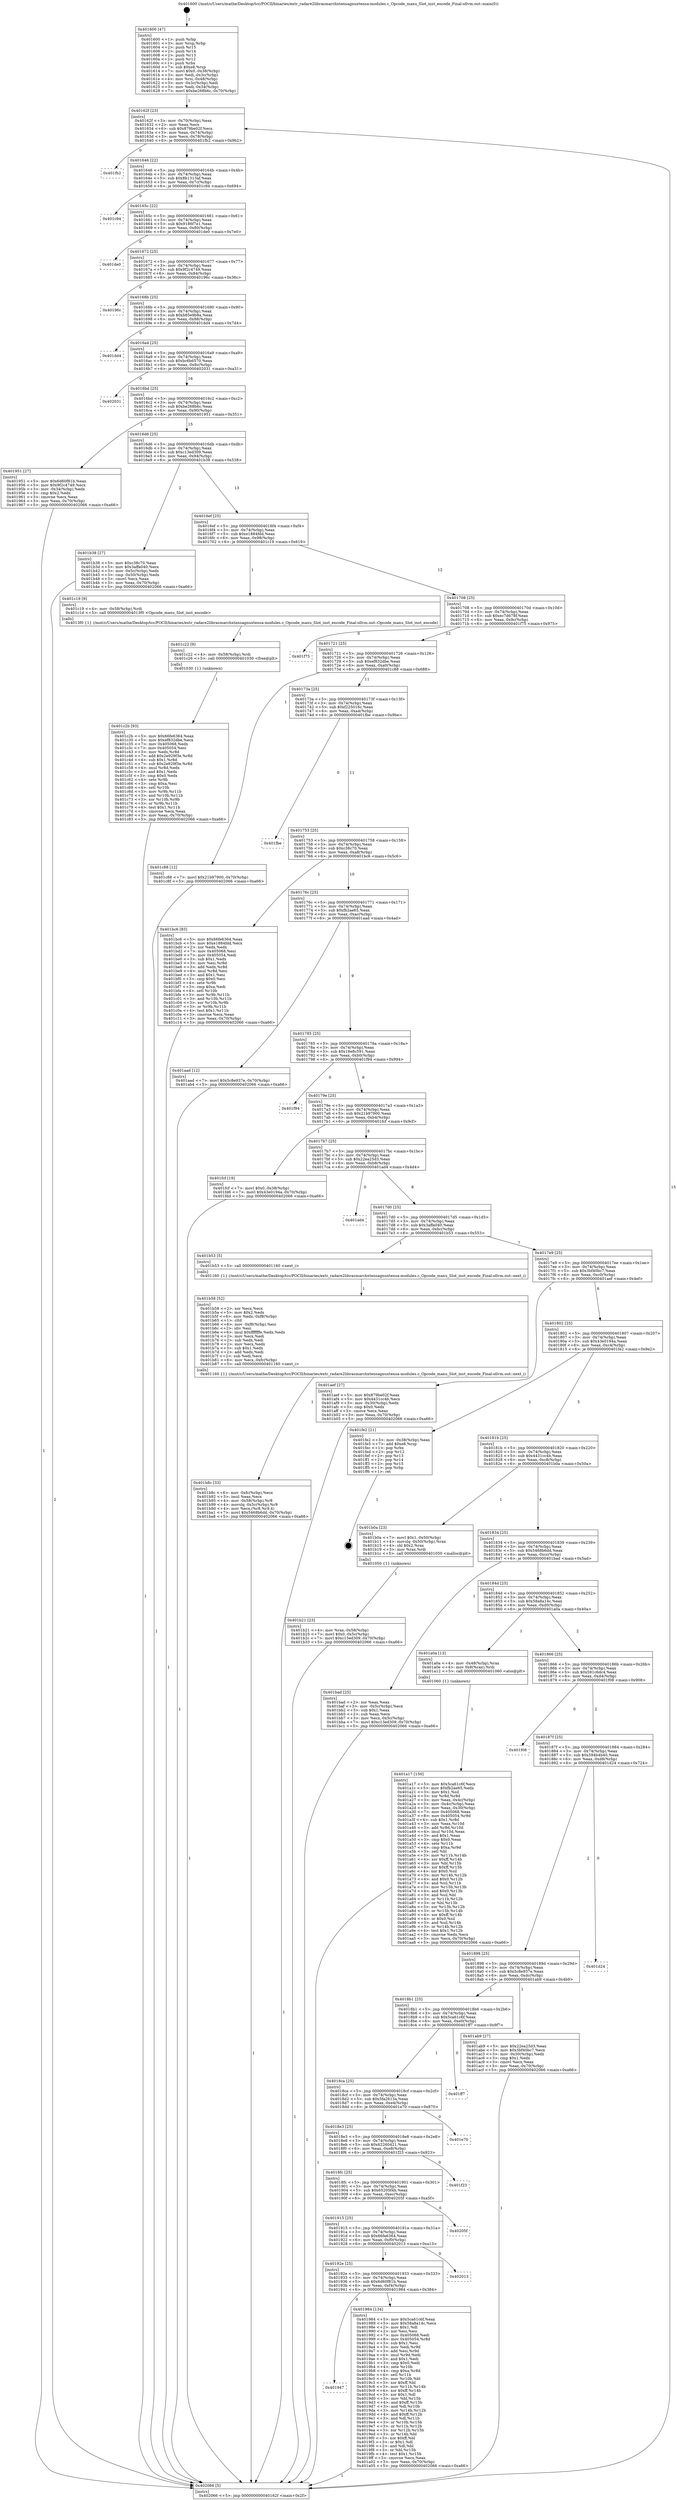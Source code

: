digraph "0x401600" {
  label = "0x401600 (/mnt/c/Users/mathe/Desktop/tcc/POCII/binaries/extr_radare2librasmarchxtensagnuxtensa-modules.c_Opcode_maxu_Slot_inst_encode_Final-ollvm.out::main(0))"
  labelloc = "t"
  node[shape=record]

  Entry [label="",width=0.3,height=0.3,shape=circle,fillcolor=black,style=filled]
  "0x40162f" [label="{
     0x40162f [23]\l
     | [instrs]\l
     &nbsp;&nbsp;0x40162f \<+3\>: mov -0x70(%rbp),%eax\l
     &nbsp;&nbsp;0x401632 \<+2\>: mov %eax,%ecx\l
     &nbsp;&nbsp;0x401634 \<+6\>: sub $0x879be02f,%ecx\l
     &nbsp;&nbsp;0x40163a \<+3\>: mov %eax,-0x74(%rbp)\l
     &nbsp;&nbsp;0x40163d \<+3\>: mov %ecx,-0x78(%rbp)\l
     &nbsp;&nbsp;0x401640 \<+6\>: je 0000000000401fb2 \<main+0x9b2\>\l
  }"]
  "0x401fb2" [label="{
     0x401fb2\l
  }", style=dashed]
  "0x401646" [label="{
     0x401646 [22]\l
     | [instrs]\l
     &nbsp;&nbsp;0x401646 \<+5\>: jmp 000000000040164b \<main+0x4b\>\l
     &nbsp;&nbsp;0x40164b \<+3\>: mov -0x74(%rbp),%eax\l
     &nbsp;&nbsp;0x40164e \<+5\>: sub $0x8b1313af,%eax\l
     &nbsp;&nbsp;0x401653 \<+3\>: mov %eax,-0x7c(%rbp)\l
     &nbsp;&nbsp;0x401656 \<+6\>: je 0000000000401c94 \<main+0x694\>\l
  }"]
  Exit [label="",width=0.3,height=0.3,shape=circle,fillcolor=black,style=filled,peripheries=2]
  "0x401c94" [label="{
     0x401c94\l
  }", style=dashed]
  "0x40165c" [label="{
     0x40165c [22]\l
     | [instrs]\l
     &nbsp;&nbsp;0x40165c \<+5\>: jmp 0000000000401661 \<main+0x61\>\l
     &nbsp;&nbsp;0x401661 \<+3\>: mov -0x74(%rbp),%eax\l
     &nbsp;&nbsp;0x401664 \<+5\>: sub $0x9186f7e1,%eax\l
     &nbsp;&nbsp;0x401669 \<+3\>: mov %eax,-0x80(%rbp)\l
     &nbsp;&nbsp;0x40166c \<+6\>: je 0000000000401de0 \<main+0x7e0\>\l
  }"]
  "0x401c2b" [label="{
     0x401c2b [93]\l
     | [instrs]\l
     &nbsp;&nbsp;0x401c2b \<+5\>: mov $0x66fe6364,%eax\l
     &nbsp;&nbsp;0x401c30 \<+5\>: mov $0xef832dbe,%ecx\l
     &nbsp;&nbsp;0x401c35 \<+7\>: mov 0x405068,%edx\l
     &nbsp;&nbsp;0x401c3c \<+7\>: mov 0x405054,%esi\l
     &nbsp;&nbsp;0x401c43 \<+3\>: mov %edx,%r8d\l
     &nbsp;&nbsp;0x401c46 \<+7\>: add $0x2e929f3e,%r8d\l
     &nbsp;&nbsp;0x401c4d \<+4\>: sub $0x1,%r8d\l
     &nbsp;&nbsp;0x401c51 \<+7\>: sub $0x2e929f3e,%r8d\l
     &nbsp;&nbsp;0x401c58 \<+4\>: imul %r8d,%edx\l
     &nbsp;&nbsp;0x401c5c \<+3\>: and $0x1,%edx\l
     &nbsp;&nbsp;0x401c5f \<+3\>: cmp $0x0,%edx\l
     &nbsp;&nbsp;0x401c62 \<+4\>: sete %r9b\l
     &nbsp;&nbsp;0x401c66 \<+3\>: cmp $0xa,%esi\l
     &nbsp;&nbsp;0x401c69 \<+4\>: setl %r10b\l
     &nbsp;&nbsp;0x401c6d \<+3\>: mov %r9b,%r11b\l
     &nbsp;&nbsp;0x401c70 \<+3\>: and %r10b,%r11b\l
     &nbsp;&nbsp;0x401c73 \<+3\>: xor %r10b,%r9b\l
     &nbsp;&nbsp;0x401c76 \<+3\>: or %r9b,%r11b\l
     &nbsp;&nbsp;0x401c79 \<+4\>: test $0x1,%r11b\l
     &nbsp;&nbsp;0x401c7d \<+3\>: cmovne %ecx,%eax\l
     &nbsp;&nbsp;0x401c80 \<+3\>: mov %eax,-0x70(%rbp)\l
     &nbsp;&nbsp;0x401c83 \<+5\>: jmp 0000000000402066 \<main+0xa66\>\l
  }"]
  "0x401de0" [label="{
     0x401de0\l
  }", style=dashed]
  "0x401672" [label="{
     0x401672 [25]\l
     | [instrs]\l
     &nbsp;&nbsp;0x401672 \<+5\>: jmp 0000000000401677 \<main+0x77\>\l
     &nbsp;&nbsp;0x401677 \<+3\>: mov -0x74(%rbp),%eax\l
     &nbsp;&nbsp;0x40167a \<+5\>: sub $0x9f2c4749,%eax\l
     &nbsp;&nbsp;0x40167f \<+6\>: mov %eax,-0x84(%rbp)\l
     &nbsp;&nbsp;0x401685 \<+6\>: je 000000000040196c \<main+0x36c\>\l
  }"]
  "0x401c22" [label="{
     0x401c22 [9]\l
     | [instrs]\l
     &nbsp;&nbsp;0x401c22 \<+4\>: mov -0x58(%rbp),%rdi\l
     &nbsp;&nbsp;0x401c26 \<+5\>: call 0000000000401030 \<free@plt\>\l
     | [calls]\l
     &nbsp;&nbsp;0x401030 \{1\} (unknown)\l
  }"]
  "0x40196c" [label="{
     0x40196c\l
  }", style=dashed]
  "0x40168b" [label="{
     0x40168b [25]\l
     | [instrs]\l
     &nbsp;&nbsp;0x40168b \<+5\>: jmp 0000000000401690 \<main+0x90\>\l
     &nbsp;&nbsp;0x401690 \<+3\>: mov -0x74(%rbp),%eax\l
     &nbsp;&nbsp;0x401693 \<+5\>: sub $0xb85e9b8a,%eax\l
     &nbsp;&nbsp;0x401698 \<+6\>: mov %eax,-0x88(%rbp)\l
     &nbsp;&nbsp;0x40169e \<+6\>: je 0000000000401dd4 \<main+0x7d4\>\l
  }"]
  "0x401b8c" [label="{
     0x401b8c [33]\l
     | [instrs]\l
     &nbsp;&nbsp;0x401b8c \<+6\>: mov -0xfc(%rbp),%ecx\l
     &nbsp;&nbsp;0x401b92 \<+3\>: imul %eax,%ecx\l
     &nbsp;&nbsp;0x401b95 \<+4\>: mov -0x58(%rbp),%r8\l
     &nbsp;&nbsp;0x401b99 \<+4\>: movslq -0x5c(%rbp),%r9\l
     &nbsp;&nbsp;0x401b9d \<+4\>: mov %ecx,(%r8,%r9,4)\l
     &nbsp;&nbsp;0x401ba1 \<+7\>: movl $0x5468b6dd,-0x70(%rbp)\l
     &nbsp;&nbsp;0x401ba8 \<+5\>: jmp 0000000000402066 \<main+0xa66\>\l
  }"]
  "0x401dd4" [label="{
     0x401dd4\l
  }", style=dashed]
  "0x4016a4" [label="{
     0x4016a4 [25]\l
     | [instrs]\l
     &nbsp;&nbsp;0x4016a4 \<+5\>: jmp 00000000004016a9 \<main+0xa9\>\l
     &nbsp;&nbsp;0x4016a9 \<+3\>: mov -0x74(%rbp),%eax\l
     &nbsp;&nbsp;0x4016ac \<+5\>: sub $0xbc6b6570,%eax\l
     &nbsp;&nbsp;0x4016b1 \<+6\>: mov %eax,-0x8c(%rbp)\l
     &nbsp;&nbsp;0x4016b7 \<+6\>: je 0000000000402031 \<main+0xa31\>\l
  }"]
  "0x401b58" [label="{
     0x401b58 [52]\l
     | [instrs]\l
     &nbsp;&nbsp;0x401b58 \<+2\>: xor %ecx,%ecx\l
     &nbsp;&nbsp;0x401b5a \<+5\>: mov $0x2,%edx\l
     &nbsp;&nbsp;0x401b5f \<+6\>: mov %edx,-0xf8(%rbp)\l
     &nbsp;&nbsp;0x401b65 \<+1\>: cltd\l
     &nbsp;&nbsp;0x401b66 \<+6\>: mov -0xf8(%rbp),%esi\l
     &nbsp;&nbsp;0x401b6c \<+2\>: idiv %esi\l
     &nbsp;&nbsp;0x401b6e \<+6\>: imul $0xfffffffe,%edx,%edx\l
     &nbsp;&nbsp;0x401b74 \<+2\>: mov %ecx,%edi\l
     &nbsp;&nbsp;0x401b76 \<+2\>: sub %edx,%edi\l
     &nbsp;&nbsp;0x401b78 \<+2\>: mov %ecx,%edx\l
     &nbsp;&nbsp;0x401b7a \<+3\>: sub $0x1,%edx\l
     &nbsp;&nbsp;0x401b7d \<+2\>: add %edx,%edi\l
     &nbsp;&nbsp;0x401b7f \<+2\>: sub %edi,%ecx\l
     &nbsp;&nbsp;0x401b81 \<+6\>: mov %ecx,-0xfc(%rbp)\l
     &nbsp;&nbsp;0x401b87 \<+5\>: call 0000000000401160 \<next_i\>\l
     | [calls]\l
     &nbsp;&nbsp;0x401160 \{1\} (/mnt/c/Users/mathe/Desktop/tcc/POCII/binaries/extr_radare2librasmarchxtensagnuxtensa-modules.c_Opcode_maxu_Slot_inst_encode_Final-ollvm.out::next_i)\l
  }"]
  "0x402031" [label="{
     0x402031\l
  }", style=dashed]
  "0x4016bd" [label="{
     0x4016bd [25]\l
     | [instrs]\l
     &nbsp;&nbsp;0x4016bd \<+5\>: jmp 00000000004016c2 \<main+0xc2\>\l
     &nbsp;&nbsp;0x4016c2 \<+3\>: mov -0x74(%rbp),%eax\l
     &nbsp;&nbsp;0x4016c5 \<+5\>: sub $0xbe268b6c,%eax\l
     &nbsp;&nbsp;0x4016ca \<+6\>: mov %eax,-0x90(%rbp)\l
     &nbsp;&nbsp;0x4016d0 \<+6\>: je 0000000000401951 \<main+0x351\>\l
  }"]
  "0x401b21" [label="{
     0x401b21 [23]\l
     | [instrs]\l
     &nbsp;&nbsp;0x401b21 \<+4\>: mov %rax,-0x58(%rbp)\l
     &nbsp;&nbsp;0x401b25 \<+7\>: movl $0x0,-0x5c(%rbp)\l
     &nbsp;&nbsp;0x401b2c \<+7\>: movl $0xc13ed309,-0x70(%rbp)\l
     &nbsp;&nbsp;0x401b33 \<+5\>: jmp 0000000000402066 \<main+0xa66\>\l
  }"]
  "0x401951" [label="{
     0x401951 [27]\l
     | [instrs]\l
     &nbsp;&nbsp;0x401951 \<+5\>: mov $0x6d60f81b,%eax\l
     &nbsp;&nbsp;0x401956 \<+5\>: mov $0x9f2c4749,%ecx\l
     &nbsp;&nbsp;0x40195b \<+3\>: mov -0x34(%rbp),%edx\l
     &nbsp;&nbsp;0x40195e \<+3\>: cmp $0x2,%edx\l
     &nbsp;&nbsp;0x401961 \<+3\>: cmovne %ecx,%eax\l
     &nbsp;&nbsp;0x401964 \<+3\>: mov %eax,-0x70(%rbp)\l
     &nbsp;&nbsp;0x401967 \<+5\>: jmp 0000000000402066 \<main+0xa66\>\l
  }"]
  "0x4016d6" [label="{
     0x4016d6 [25]\l
     | [instrs]\l
     &nbsp;&nbsp;0x4016d6 \<+5\>: jmp 00000000004016db \<main+0xdb\>\l
     &nbsp;&nbsp;0x4016db \<+3\>: mov -0x74(%rbp),%eax\l
     &nbsp;&nbsp;0x4016de \<+5\>: sub $0xc13ed309,%eax\l
     &nbsp;&nbsp;0x4016e3 \<+6\>: mov %eax,-0x94(%rbp)\l
     &nbsp;&nbsp;0x4016e9 \<+6\>: je 0000000000401b38 \<main+0x538\>\l
  }"]
  "0x402066" [label="{
     0x402066 [5]\l
     | [instrs]\l
     &nbsp;&nbsp;0x402066 \<+5\>: jmp 000000000040162f \<main+0x2f\>\l
  }"]
  "0x401600" [label="{
     0x401600 [47]\l
     | [instrs]\l
     &nbsp;&nbsp;0x401600 \<+1\>: push %rbp\l
     &nbsp;&nbsp;0x401601 \<+3\>: mov %rsp,%rbp\l
     &nbsp;&nbsp;0x401604 \<+2\>: push %r15\l
     &nbsp;&nbsp;0x401606 \<+2\>: push %r14\l
     &nbsp;&nbsp;0x401608 \<+2\>: push %r13\l
     &nbsp;&nbsp;0x40160a \<+2\>: push %r12\l
     &nbsp;&nbsp;0x40160c \<+1\>: push %rbx\l
     &nbsp;&nbsp;0x40160d \<+7\>: sub $0xe8,%rsp\l
     &nbsp;&nbsp;0x401614 \<+7\>: movl $0x0,-0x38(%rbp)\l
     &nbsp;&nbsp;0x40161b \<+3\>: mov %edi,-0x3c(%rbp)\l
     &nbsp;&nbsp;0x40161e \<+4\>: mov %rsi,-0x48(%rbp)\l
     &nbsp;&nbsp;0x401622 \<+3\>: mov -0x3c(%rbp),%edi\l
     &nbsp;&nbsp;0x401625 \<+3\>: mov %edi,-0x34(%rbp)\l
     &nbsp;&nbsp;0x401628 \<+7\>: movl $0xbe268b6c,-0x70(%rbp)\l
  }"]
  "0x401a17" [label="{
     0x401a17 [150]\l
     | [instrs]\l
     &nbsp;&nbsp;0x401a17 \<+5\>: mov $0x5ca61c6f,%ecx\l
     &nbsp;&nbsp;0x401a1c \<+5\>: mov $0xfb2ae65,%edx\l
     &nbsp;&nbsp;0x401a21 \<+3\>: mov $0x1,%sil\l
     &nbsp;&nbsp;0x401a24 \<+3\>: xor %r8d,%r8d\l
     &nbsp;&nbsp;0x401a27 \<+3\>: mov %eax,-0x4c(%rbp)\l
     &nbsp;&nbsp;0x401a2a \<+3\>: mov -0x4c(%rbp),%eax\l
     &nbsp;&nbsp;0x401a2d \<+3\>: mov %eax,-0x30(%rbp)\l
     &nbsp;&nbsp;0x401a30 \<+7\>: mov 0x405068,%eax\l
     &nbsp;&nbsp;0x401a37 \<+8\>: mov 0x405054,%r9d\l
     &nbsp;&nbsp;0x401a3f \<+4\>: sub $0x1,%r8d\l
     &nbsp;&nbsp;0x401a43 \<+3\>: mov %eax,%r10d\l
     &nbsp;&nbsp;0x401a46 \<+3\>: add %r8d,%r10d\l
     &nbsp;&nbsp;0x401a49 \<+4\>: imul %r10d,%eax\l
     &nbsp;&nbsp;0x401a4d \<+3\>: and $0x1,%eax\l
     &nbsp;&nbsp;0x401a50 \<+3\>: cmp $0x0,%eax\l
     &nbsp;&nbsp;0x401a53 \<+4\>: sete %r11b\l
     &nbsp;&nbsp;0x401a57 \<+4\>: cmp $0xa,%r9d\l
     &nbsp;&nbsp;0x401a5b \<+3\>: setl %bl\l
     &nbsp;&nbsp;0x401a5e \<+3\>: mov %r11b,%r14b\l
     &nbsp;&nbsp;0x401a61 \<+4\>: xor $0xff,%r14b\l
     &nbsp;&nbsp;0x401a65 \<+3\>: mov %bl,%r15b\l
     &nbsp;&nbsp;0x401a68 \<+4\>: xor $0xff,%r15b\l
     &nbsp;&nbsp;0x401a6c \<+4\>: xor $0x0,%sil\l
     &nbsp;&nbsp;0x401a70 \<+3\>: mov %r14b,%r12b\l
     &nbsp;&nbsp;0x401a73 \<+4\>: and $0x0,%r12b\l
     &nbsp;&nbsp;0x401a77 \<+3\>: and %sil,%r11b\l
     &nbsp;&nbsp;0x401a7a \<+3\>: mov %r15b,%r13b\l
     &nbsp;&nbsp;0x401a7d \<+4\>: and $0x0,%r13b\l
     &nbsp;&nbsp;0x401a81 \<+3\>: and %sil,%bl\l
     &nbsp;&nbsp;0x401a84 \<+3\>: or %r11b,%r12b\l
     &nbsp;&nbsp;0x401a87 \<+3\>: or %bl,%r13b\l
     &nbsp;&nbsp;0x401a8a \<+3\>: xor %r13b,%r12b\l
     &nbsp;&nbsp;0x401a8d \<+3\>: or %r15b,%r14b\l
     &nbsp;&nbsp;0x401a90 \<+4\>: xor $0xff,%r14b\l
     &nbsp;&nbsp;0x401a94 \<+4\>: or $0x0,%sil\l
     &nbsp;&nbsp;0x401a98 \<+3\>: and %sil,%r14b\l
     &nbsp;&nbsp;0x401a9b \<+3\>: or %r14b,%r12b\l
     &nbsp;&nbsp;0x401a9e \<+4\>: test $0x1,%r12b\l
     &nbsp;&nbsp;0x401aa2 \<+3\>: cmovne %edx,%ecx\l
     &nbsp;&nbsp;0x401aa5 \<+3\>: mov %ecx,-0x70(%rbp)\l
     &nbsp;&nbsp;0x401aa8 \<+5\>: jmp 0000000000402066 \<main+0xa66\>\l
  }"]
  "0x401b38" [label="{
     0x401b38 [27]\l
     | [instrs]\l
     &nbsp;&nbsp;0x401b38 \<+5\>: mov $0xc38c70,%eax\l
     &nbsp;&nbsp;0x401b3d \<+5\>: mov $0x3affa040,%ecx\l
     &nbsp;&nbsp;0x401b42 \<+3\>: mov -0x5c(%rbp),%edx\l
     &nbsp;&nbsp;0x401b45 \<+3\>: cmp -0x50(%rbp),%edx\l
     &nbsp;&nbsp;0x401b48 \<+3\>: cmovl %ecx,%eax\l
     &nbsp;&nbsp;0x401b4b \<+3\>: mov %eax,-0x70(%rbp)\l
     &nbsp;&nbsp;0x401b4e \<+5\>: jmp 0000000000402066 \<main+0xa66\>\l
  }"]
  "0x4016ef" [label="{
     0x4016ef [25]\l
     | [instrs]\l
     &nbsp;&nbsp;0x4016ef \<+5\>: jmp 00000000004016f4 \<main+0xf4\>\l
     &nbsp;&nbsp;0x4016f4 \<+3\>: mov -0x74(%rbp),%eax\l
     &nbsp;&nbsp;0x4016f7 \<+5\>: sub $0xe1884fdd,%eax\l
     &nbsp;&nbsp;0x4016fc \<+6\>: mov %eax,-0x98(%rbp)\l
     &nbsp;&nbsp;0x401702 \<+6\>: je 0000000000401c19 \<main+0x619\>\l
  }"]
  "0x401947" [label="{
     0x401947\l
  }", style=dashed]
  "0x401c19" [label="{
     0x401c19 [9]\l
     | [instrs]\l
     &nbsp;&nbsp;0x401c19 \<+4\>: mov -0x58(%rbp),%rdi\l
     &nbsp;&nbsp;0x401c1d \<+5\>: call 00000000004013f0 \<Opcode_maxu_Slot_inst_encode\>\l
     | [calls]\l
     &nbsp;&nbsp;0x4013f0 \{1\} (/mnt/c/Users/mathe/Desktop/tcc/POCII/binaries/extr_radare2librasmarchxtensagnuxtensa-modules.c_Opcode_maxu_Slot_inst_encode_Final-ollvm.out::Opcode_maxu_Slot_inst_encode)\l
  }"]
  "0x401708" [label="{
     0x401708 [25]\l
     | [instrs]\l
     &nbsp;&nbsp;0x401708 \<+5\>: jmp 000000000040170d \<main+0x10d\>\l
     &nbsp;&nbsp;0x40170d \<+3\>: mov -0x74(%rbp),%eax\l
     &nbsp;&nbsp;0x401710 \<+5\>: sub $0xec7d678f,%eax\l
     &nbsp;&nbsp;0x401715 \<+6\>: mov %eax,-0x9c(%rbp)\l
     &nbsp;&nbsp;0x40171b \<+6\>: je 0000000000401f75 \<main+0x975\>\l
  }"]
  "0x401984" [label="{
     0x401984 [134]\l
     | [instrs]\l
     &nbsp;&nbsp;0x401984 \<+5\>: mov $0x5ca61c6f,%eax\l
     &nbsp;&nbsp;0x401989 \<+5\>: mov $0x58a8a14c,%ecx\l
     &nbsp;&nbsp;0x40198e \<+2\>: mov $0x1,%dl\l
     &nbsp;&nbsp;0x401990 \<+2\>: xor %esi,%esi\l
     &nbsp;&nbsp;0x401992 \<+7\>: mov 0x405068,%edi\l
     &nbsp;&nbsp;0x401999 \<+8\>: mov 0x405054,%r8d\l
     &nbsp;&nbsp;0x4019a1 \<+3\>: sub $0x1,%esi\l
     &nbsp;&nbsp;0x4019a4 \<+3\>: mov %edi,%r9d\l
     &nbsp;&nbsp;0x4019a7 \<+3\>: add %esi,%r9d\l
     &nbsp;&nbsp;0x4019aa \<+4\>: imul %r9d,%edi\l
     &nbsp;&nbsp;0x4019ae \<+3\>: and $0x1,%edi\l
     &nbsp;&nbsp;0x4019b1 \<+3\>: cmp $0x0,%edi\l
     &nbsp;&nbsp;0x4019b4 \<+4\>: sete %r10b\l
     &nbsp;&nbsp;0x4019b8 \<+4\>: cmp $0xa,%r8d\l
     &nbsp;&nbsp;0x4019bc \<+4\>: setl %r11b\l
     &nbsp;&nbsp;0x4019c0 \<+3\>: mov %r10b,%bl\l
     &nbsp;&nbsp;0x4019c3 \<+3\>: xor $0xff,%bl\l
     &nbsp;&nbsp;0x4019c6 \<+3\>: mov %r11b,%r14b\l
     &nbsp;&nbsp;0x4019c9 \<+4\>: xor $0xff,%r14b\l
     &nbsp;&nbsp;0x4019cd \<+3\>: xor $0x1,%dl\l
     &nbsp;&nbsp;0x4019d0 \<+3\>: mov %bl,%r15b\l
     &nbsp;&nbsp;0x4019d3 \<+4\>: and $0xff,%r15b\l
     &nbsp;&nbsp;0x4019d7 \<+3\>: and %dl,%r10b\l
     &nbsp;&nbsp;0x4019da \<+3\>: mov %r14b,%r12b\l
     &nbsp;&nbsp;0x4019dd \<+4\>: and $0xff,%r12b\l
     &nbsp;&nbsp;0x4019e1 \<+3\>: and %dl,%r11b\l
     &nbsp;&nbsp;0x4019e4 \<+3\>: or %r10b,%r15b\l
     &nbsp;&nbsp;0x4019e7 \<+3\>: or %r11b,%r12b\l
     &nbsp;&nbsp;0x4019ea \<+3\>: xor %r12b,%r15b\l
     &nbsp;&nbsp;0x4019ed \<+3\>: or %r14b,%bl\l
     &nbsp;&nbsp;0x4019f0 \<+3\>: xor $0xff,%bl\l
     &nbsp;&nbsp;0x4019f3 \<+3\>: or $0x1,%dl\l
     &nbsp;&nbsp;0x4019f6 \<+2\>: and %dl,%bl\l
     &nbsp;&nbsp;0x4019f8 \<+3\>: or %bl,%r15b\l
     &nbsp;&nbsp;0x4019fb \<+4\>: test $0x1,%r15b\l
     &nbsp;&nbsp;0x4019ff \<+3\>: cmovne %ecx,%eax\l
     &nbsp;&nbsp;0x401a02 \<+3\>: mov %eax,-0x70(%rbp)\l
     &nbsp;&nbsp;0x401a05 \<+5\>: jmp 0000000000402066 \<main+0xa66\>\l
  }"]
  "0x401f75" [label="{
     0x401f75\l
  }", style=dashed]
  "0x401721" [label="{
     0x401721 [25]\l
     | [instrs]\l
     &nbsp;&nbsp;0x401721 \<+5\>: jmp 0000000000401726 \<main+0x126\>\l
     &nbsp;&nbsp;0x401726 \<+3\>: mov -0x74(%rbp),%eax\l
     &nbsp;&nbsp;0x401729 \<+5\>: sub $0xef832dbe,%eax\l
     &nbsp;&nbsp;0x40172e \<+6\>: mov %eax,-0xa0(%rbp)\l
     &nbsp;&nbsp;0x401734 \<+6\>: je 0000000000401c88 \<main+0x688\>\l
  }"]
  "0x40192e" [label="{
     0x40192e [25]\l
     | [instrs]\l
     &nbsp;&nbsp;0x40192e \<+5\>: jmp 0000000000401933 \<main+0x333\>\l
     &nbsp;&nbsp;0x401933 \<+3\>: mov -0x74(%rbp),%eax\l
     &nbsp;&nbsp;0x401936 \<+5\>: sub $0x6d60f81b,%eax\l
     &nbsp;&nbsp;0x40193b \<+6\>: mov %eax,-0xf4(%rbp)\l
     &nbsp;&nbsp;0x401941 \<+6\>: je 0000000000401984 \<main+0x384\>\l
  }"]
  "0x401c88" [label="{
     0x401c88 [12]\l
     | [instrs]\l
     &nbsp;&nbsp;0x401c88 \<+7\>: movl $0x21b97900,-0x70(%rbp)\l
     &nbsp;&nbsp;0x401c8f \<+5\>: jmp 0000000000402066 \<main+0xa66\>\l
  }"]
  "0x40173a" [label="{
     0x40173a [25]\l
     | [instrs]\l
     &nbsp;&nbsp;0x40173a \<+5\>: jmp 000000000040173f \<main+0x13f\>\l
     &nbsp;&nbsp;0x40173f \<+3\>: mov -0x74(%rbp),%eax\l
     &nbsp;&nbsp;0x401742 \<+5\>: sub $0xf225016c,%eax\l
     &nbsp;&nbsp;0x401747 \<+6\>: mov %eax,-0xa4(%rbp)\l
     &nbsp;&nbsp;0x40174d \<+6\>: je 0000000000401fbe \<main+0x9be\>\l
  }"]
  "0x402013" [label="{
     0x402013\l
  }", style=dashed]
  "0x401fbe" [label="{
     0x401fbe\l
  }", style=dashed]
  "0x401753" [label="{
     0x401753 [25]\l
     | [instrs]\l
     &nbsp;&nbsp;0x401753 \<+5\>: jmp 0000000000401758 \<main+0x158\>\l
     &nbsp;&nbsp;0x401758 \<+3\>: mov -0x74(%rbp),%eax\l
     &nbsp;&nbsp;0x40175b \<+5\>: sub $0xc38c70,%eax\l
     &nbsp;&nbsp;0x401760 \<+6\>: mov %eax,-0xa8(%rbp)\l
     &nbsp;&nbsp;0x401766 \<+6\>: je 0000000000401bc6 \<main+0x5c6\>\l
  }"]
  "0x401915" [label="{
     0x401915 [25]\l
     | [instrs]\l
     &nbsp;&nbsp;0x401915 \<+5\>: jmp 000000000040191a \<main+0x31a\>\l
     &nbsp;&nbsp;0x40191a \<+3\>: mov -0x74(%rbp),%eax\l
     &nbsp;&nbsp;0x40191d \<+5\>: sub $0x66fe6364,%eax\l
     &nbsp;&nbsp;0x401922 \<+6\>: mov %eax,-0xf0(%rbp)\l
     &nbsp;&nbsp;0x401928 \<+6\>: je 0000000000402013 \<main+0xa13\>\l
  }"]
  "0x401bc6" [label="{
     0x401bc6 [83]\l
     | [instrs]\l
     &nbsp;&nbsp;0x401bc6 \<+5\>: mov $0x66fe6364,%eax\l
     &nbsp;&nbsp;0x401bcb \<+5\>: mov $0xe1884fdd,%ecx\l
     &nbsp;&nbsp;0x401bd0 \<+2\>: xor %edx,%edx\l
     &nbsp;&nbsp;0x401bd2 \<+7\>: mov 0x405068,%esi\l
     &nbsp;&nbsp;0x401bd9 \<+7\>: mov 0x405054,%edi\l
     &nbsp;&nbsp;0x401be0 \<+3\>: sub $0x1,%edx\l
     &nbsp;&nbsp;0x401be3 \<+3\>: mov %esi,%r8d\l
     &nbsp;&nbsp;0x401be6 \<+3\>: add %edx,%r8d\l
     &nbsp;&nbsp;0x401be9 \<+4\>: imul %r8d,%esi\l
     &nbsp;&nbsp;0x401bed \<+3\>: and $0x1,%esi\l
     &nbsp;&nbsp;0x401bf0 \<+3\>: cmp $0x0,%esi\l
     &nbsp;&nbsp;0x401bf3 \<+4\>: sete %r9b\l
     &nbsp;&nbsp;0x401bf7 \<+3\>: cmp $0xa,%edi\l
     &nbsp;&nbsp;0x401bfa \<+4\>: setl %r10b\l
     &nbsp;&nbsp;0x401bfe \<+3\>: mov %r9b,%r11b\l
     &nbsp;&nbsp;0x401c01 \<+3\>: and %r10b,%r11b\l
     &nbsp;&nbsp;0x401c04 \<+3\>: xor %r10b,%r9b\l
     &nbsp;&nbsp;0x401c07 \<+3\>: or %r9b,%r11b\l
     &nbsp;&nbsp;0x401c0a \<+4\>: test $0x1,%r11b\l
     &nbsp;&nbsp;0x401c0e \<+3\>: cmovne %ecx,%eax\l
     &nbsp;&nbsp;0x401c11 \<+3\>: mov %eax,-0x70(%rbp)\l
     &nbsp;&nbsp;0x401c14 \<+5\>: jmp 0000000000402066 \<main+0xa66\>\l
  }"]
  "0x40176c" [label="{
     0x40176c [25]\l
     | [instrs]\l
     &nbsp;&nbsp;0x40176c \<+5\>: jmp 0000000000401771 \<main+0x171\>\l
     &nbsp;&nbsp;0x401771 \<+3\>: mov -0x74(%rbp),%eax\l
     &nbsp;&nbsp;0x401774 \<+5\>: sub $0xfb2ae65,%eax\l
     &nbsp;&nbsp;0x401779 \<+6\>: mov %eax,-0xac(%rbp)\l
     &nbsp;&nbsp;0x40177f \<+6\>: je 0000000000401aad \<main+0x4ad\>\l
  }"]
  "0x40205f" [label="{
     0x40205f\l
  }", style=dashed]
  "0x401aad" [label="{
     0x401aad [12]\l
     | [instrs]\l
     &nbsp;&nbsp;0x401aad \<+7\>: movl $0x5c8e937e,-0x70(%rbp)\l
     &nbsp;&nbsp;0x401ab4 \<+5\>: jmp 0000000000402066 \<main+0xa66\>\l
  }"]
  "0x401785" [label="{
     0x401785 [25]\l
     | [instrs]\l
     &nbsp;&nbsp;0x401785 \<+5\>: jmp 000000000040178a \<main+0x18a\>\l
     &nbsp;&nbsp;0x40178a \<+3\>: mov -0x74(%rbp),%eax\l
     &nbsp;&nbsp;0x40178d \<+5\>: sub $0x18e8c591,%eax\l
     &nbsp;&nbsp;0x401792 \<+6\>: mov %eax,-0xb0(%rbp)\l
     &nbsp;&nbsp;0x401798 \<+6\>: je 0000000000401f94 \<main+0x994\>\l
  }"]
  "0x4018fc" [label="{
     0x4018fc [25]\l
     | [instrs]\l
     &nbsp;&nbsp;0x4018fc \<+5\>: jmp 0000000000401901 \<main+0x301\>\l
     &nbsp;&nbsp;0x401901 \<+3\>: mov -0x74(%rbp),%eax\l
     &nbsp;&nbsp;0x401904 \<+5\>: sub $0x65205f4b,%eax\l
     &nbsp;&nbsp;0x401909 \<+6\>: mov %eax,-0xec(%rbp)\l
     &nbsp;&nbsp;0x40190f \<+6\>: je 000000000040205f \<main+0xa5f\>\l
  }"]
  "0x401f94" [label="{
     0x401f94\l
  }", style=dashed]
  "0x40179e" [label="{
     0x40179e [25]\l
     | [instrs]\l
     &nbsp;&nbsp;0x40179e \<+5\>: jmp 00000000004017a3 \<main+0x1a3\>\l
     &nbsp;&nbsp;0x4017a3 \<+3\>: mov -0x74(%rbp),%eax\l
     &nbsp;&nbsp;0x4017a6 \<+5\>: sub $0x21b97900,%eax\l
     &nbsp;&nbsp;0x4017ab \<+6\>: mov %eax,-0xb4(%rbp)\l
     &nbsp;&nbsp;0x4017b1 \<+6\>: je 0000000000401fcf \<main+0x9cf\>\l
  }"]
  "0x401f23" [label="{
     0x401f23\l
  }", style=dashed]
  "0x401fcf" [label="{
     0x401fcf [19]\l
     | [instrs]\l
     &nbsp;&nbsp;0x401fcf \<+7\>: movl $0x0,-0x38(%rbp)\l
     &nbsp;&nbsp;0x401fd6 \<+7\>: movl $0x43e0194a,-0x70(%rbp)\l
     &nbsp;&nbsp;0x401fdd \<+5\>: jmp 0000000000402066 \<main+0xa66\>\l
  }"]
  "0x4017b7" [label="{
     0x4017b7 [25]\l
     | [instrs]\l
     &nbsp;&nbsp;0x4017b7 \<+5\>: jmp 00000000004017bc \<main+0x1bc\>\l
     &nbsp;&nbsp;0x4017bc \<+3\>: mov -0x74(%rbp),%eax\l
     &nbsp;&nbsp;0x4017bf \<+5\>: sub $0x22ea25d3,%eax\l
     &nbsp;&nbsp;0x4017c4 \<+6\>: mov %eax,-0xb8(%rbp)\l
     &nbsp;&nbsp;0x4017ca \<+6\>: je 0000000000401ad4 \<main+0x4d4\>\l
  }"]
  "0x4018e3" [label="{
     0x4018e3 [25]\l
     | [instrs]\l
     &nbsp;&nbsp;0x4018e3 \<+5\>: jmp 00000000004018e8 \<main+0x2e8\>\l
     &nbsp;&nbsp;0x4018e8 \<+3\>: mov -0x74(%rbp),%eax\l
     &nbsp;&nbsp;0x4018eb \<+5\>: sub $0x62260421,%eax\l
     &nbsp;&nbsp;0x4018f0 \<+6\>: mov %eax,-0xe8(%rbp)\l
     &nbsp;&nbsp;0x4018f6 \<+6\>: je 0000000000401f23 \<main+0x923\>\l
  }"]
  "0x401ad4" [label="{
     0x401ad4\l
  }", style=dashed]
  "0x4017d0" [label="{
     0x4017d0 [25]\l
     | [instrs]\l
     &nbsp;&nbsp;0x4017d0 \<+5\>: jmp 00000000004017d5 \<main+0x1d5\>\l
     &nbsp;&nbsp;0x4017d5 \<+3\>: mov -0x74(%rbp),%eax\l
     &nbsp;&nbsp;0x4017d8 \<+5\>: sub $0x3affa040,%eax\l
     &nbsp;&nbsp;0x4017dd \<+6\>: mov %eax,-0xbc(%rbp)\l
     &nbsp;&nbsp;0x4017e3 \<+6\>: je 0000000000401b53 \<main+0x553\>\l
  }"]
  "0x401e70" [label="{
     0x401e70\l
  }", style=dashed]
  "0x401b53" [label="{
     0x401b53 [5]\l
     | [instrs]\l
     &nbsp;&nbsp;0x401b53 \<+5\>: call 0000000000401160 \<next_i\>\l
     | [calls]\l
     &nbsp;&nbsp;0x401160 \{1\} (/mnt/c/Users/mathe/Desktop/tcc/POCII/binaries/extr_radare2librasmarchxtensagnuxtensa-modules.c_Opcode_maxu_Slot_inst_encode_Final-ollvm.out::next_i)\l
  }"]
  "0x4017e9" [label="{
     0x4017e9 [25]\l
     | [instrs]\l
     &nbsp;&nbsp;0x4017e9 \<+5\>: jmp 00000000004017ee \<main+0x1ee\>\l
     &nbsp;&nbsp;0x4017ee \<+3\>: mov -0x74(%rbp),%eax\l
     &nbsp;&nbsp;0x4017f1 \<+5\>: sub $0x3bf40bc7,%eax\l
     &nbsp;&nbsp;0x4017f6 \<+6\>: mov %eax,-0xc0(%rbp)\l
     &nbsp;&nbsp;0x4017fc \<+6\>: je 0000000000401aef \<main+0x4ef\>\l
  }"]
  "0x4018ca" [label="{
     0x4018ca [25]\l
     | [instrs]\l
     &nbsp;&nbsp;0x4018ca \<+5\>: jmp 00000000004018cf \<main+0x2cf\>\l
     &nbsp;&nbsp;0x4018cf \<+3\>: mov -0x74(%rbp),%eax\l
     &nbsp;&nbsp;0x4018d2 \<+5\>: sub $0x5fa2613a,%eax\l
     &nbsp;&nbsp;0x4018d7 \<+6\>: mov %eax,-0xe4(%rbp)\l
     &nbsp;&nbsp;0x4018dd \<+6\>: je 0000000000401e70 \<main+0x870\>\l
  }"]
  "0x401aef" [label="{
     0x401aef [27]\l
     | [instrs]\l
     &nbsp;&nbsp;0x401aef \<+5\>: mov $0x879be02f,%eax\l
     &nbsp;&nbsp;0x401af4 \<+5\>: mov $0x4431cc4b,%ecx\l
     &nbsp;&nbsp;0x401af9 \<+3\>: mov -0x30(%rbp),%edx\l
     &nbsp;&nbsp;0x401afc \<+3\>: cmp $0x0,%edx\l
     &nbsp;&nbsp;0x401aff \<+3\>: cmove %ecx,%eax\l
     &nbsp;&nbsp;0x401b02 \<+3\>: mov %eax,-0x70(%rbp)\l
     &nbsp;&nbsp;0x401b05 \<+5\>: jmp 0000000000402066 \<main+0xa66\>\l
  }"]
  "0x401802" [label="{
     0x401802 [25]\l
     | [instrs]\l
     &nbsp;&nbsp;0x401802 \<+5\>: jmp 0000000000401807 \<main+0x207\>\l
     &nbsp;&nbsp;0x401807 \<+3\>: mov -0x74(%rbp),%eax\l
     &nbsp;&nbsp;0x40180a \<+5\>: sub $0x43e0194a,%eax\l
     &nbsp;&nbsp;0x40180f \<+6\>: mov %eax,-0xc4(%rbp)\l
     &nbsp;&nbsp;0x401815 \<+6\>: je 0000000000401fe2 \<main+0x9e2\>\l
  }"]
  "0x401ff7" [label="{
     0x401ff7\l
  }", style=dashed]
  "0x401fe2" [label="{
     0x401fe2 [21]\l
     | [instrs]\l
     &nbsp;&nbsp;0x401fe2 \<+3\>: mov -0x38(%rbp),%eax\l
     &nbsp;&nbsp;0x401fe5 \<+7\>: add $0xe8,%rsp\l
     &nbsp;&nbsp;0x401fec \<+1\>: pop %rbx\l
     &nbsp;&nbsp;0x401fed \<+2\>: pop %r12\l
     &nbsp;&nbsp;0x401fef \<+2\>: pop %r13\l
     &nbsp;&nbsp;0x401ff1 \<+2\>: pop %r14\l
     &nbsp;&nbsp;0x401ff3 \<+2\>: pop %r15\l
     &nbsp;&nbsp;0x401ff5 \<+1\>: pop %rbp\l
     &nbsp;&nbsp;0x401ff6 \<+1\>: ret\l
  }"]
  "0x40181b" [label="{
     0x40181b [25]\l
     | [instrs]\l
     &nbsp;&nbsp;0x40181b \<+5\>: jmp 0000000000401820 \<main+0x220\>\l
     &nbsp;&nbsp;0x401820 \<+3\>: mov -0x74(%rbp),%eax\l
     &nbsp;&nbsp;0x401823 \<+5\>: sub $0x4431cc4b,%eax\l
     &nbsp;&nbsp;0x401828 \<+6\>: mov %eax,-0xc8(%rbp)\l
     &nbsp;&nbsp;0x40182e \<+6\>: je 0000000000401b0a \<main+0x50a\>\l
  }"]
  "0x4018b1" [label="{
     0x4018b1 [25]\l
     | [instrs]\l
     &nbsp;&nbsp;0x4018b1 \<+5\>: jmp 00000000004018b6 \<main+0x2b6\>\l
     &nbsp;&nbsp;0x4018b6 \<+3\>: mov -0x74(%rbp),%eax\l
     &nbsp;&nbsp;0x4018b9 \<+5\>: sub $0x5ca61c6f,%eax\l
     &nbsp;&nbsp;0x4018be \<+6\>: mov %eax,-0xe0(%rbp)\l
     &nbsp;&nbsp;0x4018c4 \<+6\>: je 0000000000401ff7 \<main+0x9f7\>\l
  }"]
  "0x401b0a" [label="{
     0x401b0a [23]\l
     | [instrs]\l
     &nbsp;&nbsp;0x401b0a \<+7\>: movl $0x1,-0x50(%rbp)\l
     &nbsp;&nbsp;0x401b11 \<+4\>: movslq -0x50(%rbp),%rax\l
     &nbsp;&nbsp;0x401b15 \<+4\>: shl $0x2,%rax\l
     &nbsp;&nbsp;0x401b19 \<+3\>: mov %rax,%rdi\l
     &nbsp;&nbsp;0x401b1c \<+5\>: call 0000000000401050 \<malloc@plt\>\l
     | [calls]\l
     &nbsp;&nbsp;0x401050 \{1\} (unknown)\l
  }"]
  "0x401834" [label="{
     0x401834 [25]\l
     | [instrs]\l
     &nbsp;&nbsp;0x401834 \<+5\>: jmp 0000000000401839 \<main+0x239\>\l
     &nbsp;&nbsp;0x401839 \<+3\>: mov -0x74(%rbp),%eax\l
     &nbsp;&nbsp;0x40183c \<+5\>: sub $0x5468b6dd,%eax\l
     &nbsp;&nbsp;0x401841 \<+6\>: mov %eax,-0xcc(%rbp)\l
     &nbsp;&nbsp;0x401847 \<+6\>: je 0000000000401bad \<main+0x5ad\>\l
  }"]
  "0x401ab9" [label="{
     0x401ab9 [27]\l
     | [instrs]\l
     &nbsp;&nbsp;0x401ab9 \<+5\>: mov $0x22ea25d3,%eax\l
     &nbsp;&nbsp;0x401abe \<+5\>: mov $0x3bf40bc7,%ecx\l
     &nbsp;&nbsp;0x401ac3 \<+3\>: mov -0x30(%rbp),%edx\l
     &nbsp;&nbsp;0x401ac6 \<+3\>: cmp $0x1,%edx\l
     &nbsp;&nbsp;0x401ac9 \<+3\>: cmovl %ecx,%eax\l
     &nbsp;&nbsp;0x401acc \<+3\>: mov %eax,-0x70(%rbp)\l
     &nbsp;&nbsp;0x401acf \<+5\>: jmp 0000000000402066 \<main+0xa66\>\l
  }"]
  "0x401bad" [label="{
     0x401bad [25]\l
     | [instrs]\l
     &nbsp;&nbsp;0x401bad \<+2\>: xor %eax,%eax\l
     &nbsp;&nbsp;0x401baf \<+3\>: mov -0x5c(%rbp),%ecx\l
     &nbsp;&nbsp;0x401bb2 \<+3\>: sub $0x1,%eax\l
     &nbsp;&nbsp;0x401bb5 \<+2\>: sub %eax,%ecx\l
     &nbsp;&nbsp;0x401bb7 \<+3\>: mov %ecx,-0x5c(%rbp)\l
     &nbsp;&nbsp;0x401bba \<+7\>: movl $0xc13ed309,-0x70(%rbp)\l
     &nbsp;&nbsp;0x401bc1 \<+5\>: jmp 0000000000402066 \<main+0xa66\>\l
  }"]
  "0x40184d" [label="{
     0x40184d [25]\l
     | [instrs]\l
     &nbsp;&nbsp;0x40184d \<+5\>: jmp 0000000000401852 \<main+0x252\>\l
     &nbsp;&nbsp;0x401852 \<+3\>: mov -0x74(%rbp),%eax\l
     &nbsp;&nbsp;0x401855 \<+5\>: sub $0x58a8a14c,%eax\l
     &nbsp;&nbsp;0x40185a \<+6\>: mov %eax,-0xd0(%rbp)\l
     &nbsp;&nbsp;0x401860 \<+6\>: je 0000000000401a0a \<main+0x40a\>\l
  }"]
  "0x401898" [label="{
     0x401898 [25]\l
     | [instrs]\l
     &nbsp;&nbsp;0x401898 \<+5\>: jmp 000000000040189d \<main+0x29d\>\l
     &nbsp;&nbsp;0x40189d \<+3\>: mov -0x74(%rbp),%eax\l
     &nbsp;&nbsp;0x4018a0 \<+5\>: sub $0x5c8e937e,%eax\l
     &nbsp;&nbsp;0x4018a5 \<+6\>: mov %eax,-0xdc(%rbp)\l
     &nbsp;&nbsp;0x4018ab \<+6\>: je 0000000000401ab9 \<main+0x4b9\>\l
  }"]
  "0x401a0a" [label="{
     0x401a0a [13]\l
     | [instrs]\l
     &nbsp;&nbsp;0x401a0a \<+4\>: mov -0x48(%rbp),%rax\l
     &nbsp;&nbsp;0x401a0e \<+4\>: mov 0x8(%rax),%rdi\l
     &nbsp;&nbsp;0x401a12 \<+5\>: call 0000000000401060 \<atoi@plt\>\l
     | [calls]\l
     &nbsp;&nbsp;0x401060 \{1\} (unknown)\l
  }"]
  "0x401866" [label="{
     0x401866 [25]\l
     | [instrs]\l
     &nbsp;&nbsp;0x401866 \<+5\>: jmp 000000000040186b \<main+0x26b\>\l
     &nbsp;&nbsp;0x40186b \<+3\>: mov -0x74(%rbp),%eax\l
     &nbsp;&nbsp;0x40186e \<+5\>: sub $0x591c6dc4,%eax\l
     &nbsp;&nbsp;0x401873 \<+6\>: mov %eax,-0xd4(%rbp)\l
     &nbsp;&nbsp;0x401879 \<+6\>: je 0000000000401f08 \<main+0x908\>\l
  }"]
  "0x401d24" [label="{
     0x401d24\l
  }", style=dashed]
  "0x401f08" [label="{
     0x401f08\l
  }", style=dashed]
  "0x40187f" [label="{
     0x40187f [25]\l
     | [instrs]\l
     &nbsp;&nbsp;0x40187f \<+5\>: jmp 0000000000401884 \<main+0x284\>\l
     &nbsp;&nbsp;0x401884 \<+3\>: mov -0x74(%rbp),%eax\l
     &nbsp;&nbsp;0x401887 \<+5\>: sub $0x594b4b40,%eax\l
     &nbsp;&nbsp;0x40188c \<+6\>: mov %eax,-0xd8(%rbp)\l
     &nbsp;&nbsp;0x401892 \<+6\>: je 0000000000401d24 \<main+0x724\>\l
  }"]
  Entry -> "0x401600" [label=" 1"]
  "0x40162f" -> "0x401fb2" [label=" 0"]
  "0x40162f" -> "0x401646" [label=" 16"]
  "0x401fe2" -> Exit [label=" 1"]
  "0x401646" -> "0x401c94" [label=" 0"]
  "0x401646" -> "0x40165c" [label=" 16"]
  "0x401fcf" -> "0x402066" [label=" 1"]
  "0x40165c" -> "0x401de0" [label=" 0"]
  "0x40165c" -> "0x401672" [label=" 16"]
  "0x401c88" -> "0x402066" [label=" 1"]
  "0x401672" -> "0x40196c" [label=" 0"]
  "0x401672" -> "0x40168b" [label=" 16"]
  "0x401c2b" -> "0x402066" [label=" 1"]
  "0x40168b" -> "0x401dd4" [label=" 0"]
  "0x40168b" -> "0x4016a4" [label=" 16"]
  "0x401c22" -> "0x401c2b" [label=" 1"]
  "0x4016a4" -> "0x402031" [label=" 0"]
  "0x4016a4" -> "0x4016bd" [label=" 16"]
  "0x401c19" -> "0x401c22" [label=" 1"]
  "0x4016bd" -> "0x401951" [label=" 1"]
  "0x4016bd" -> "0x4016d6" [label=" 15"]
  "0x401951" -> "0x402066" [label=" 1"]
  "0x401600" -> "0x40162f" [label=" 1"]
  "0x402066" -> "0x40162f" [label=" 15"]
  "0x401bc6" -> "0x402066" [label=" 1"]
  "0x4016d6" -> "0x401b38" [label=" 2"]
  "0x4016d6" -> "0x4016ef" [label=" 13"]
  "0x401bad" -> "0x402066" [label=" 1"]
  "0x4016ef" -> "0x401c19" [label=" 1"]
  "0x4016ef" -> "0x401708" [label=" 12"]
  "0x401b8c" -> "0x402066" [label=" 1"]
  "0x401708" -> "0x401f75" [label=" 0"]
  "0x401708" -> "0x401721" [label=" 12"]
  "0x401b58" -> "0x401b8c" [label=" 1"]
  "0x401721" -> "0x401c88" [label=" 1"]
  "0x401721" -> "0x40173a" [label=" 11"]
  "0x401b38" -> "0x402066" [label=" 2"]
  "0x40173a" -> "0x401fbe" [label=" 0"]
  "0x40173a" -> "0x401753" [label=" 11"]
  "0x401b21" -> "0x402066" [label=" 1"]
  "0x401753" -> "0x401bc6" [label=" 1"]
  "0x401753" -> "0x40176c" [label=" 10"]
  "0x401aef" -> "0x402066" [label=" 1"]
  "0x40176c" -> "0x401aad" [label=" 1"]
  "0x40176c" -> "0x401785" [label=" 9"]
  "0x401ab9" -> "0x402066" [label=" 1"]
  "0x401785" -> "0x401f94" [label=" 0"]
  "0x401785" -> "0x40179e" [label=" 9"]
  "0x401a17" -> "0x402066" [label=" 1"]
  "0x40179e" -> "0x401fcf" [label=" 1"]
  "0x40179e" -> "0x4017b7" [label=" 8"]
  "0x401a0a" -> "0x401a17" [label=" 1"]
  "0x4017b7" -> "0x401ad4" [label=" 0"]
  "0x4017b7" -> "0x4017d0" [label=" 8"]
  "0x40192e" -> "0x401947" [label=" 0"]
  "0x4017d0" -> "0x401b53" [label=" 1"]
  "0x4017d0" -> "0x4017e9" [label=" 7"]
  "0x40192e" -> "0x401984" [label=" 1"]
  "0x4017e9" -> "0x401aef" [label=" 1"]
  "0x4017e9" -> "0x401802" [label=" 6"]
  "0x401915" -> "0x40192e" [label=" 1"]
  "0x401802" -> "0x401fe2" [label=" 1"]
  "0x401802" -> "0x40181b" [label=" 5"]
  "0x401915" -> "0x402013" [label=" 0"]
  "0x40181b" -> "0x401b0a" [label=" 1"]
  "0x40181b" -> "0x401834" [label=" 4"]
  "0x4018fc" -> "0x401915" [label=" 1"]
  "0x401834" -> "0x401bad" [label=" 1"]
  "0x401834" -> "0x40184d" [label=" 3"]
  "0x4018fc" -> "0x40205f" [label=" 0"]
  "0x40184d" -> "0x401a0a" [label=" 1"]
  "0x40184d" -> "0x401866" [label=" 2"]
  "0x4018e3" -> "0x4018fc" [label=" 1"]
  "0x401866" -> "0x401f08" [label=" 0"]
  "0x401866" -> "0x40187f" [label=" 2"]
  "0x4018e3" -> "0x401f23" [label=" 0"]
  "0x40187f" -> "0x401d24" [label=" 0"]
  "0x40187f" -> "0x401898" [label=" 2"]
  "0x401aad" -> "0x402066" [label=" 1"]
  "0x401898" -> "0x401ab9" [label=" 1"]
  "0x401898" -> "0x4018b1" [label=" 1"]
  "0x401b0a" -> "0x401b21" [label=" 1"]
  "0x4018b1" -> "0x401ff7" [label=" 0"]
  "0x4018b1" -> "0x4018ca" [label=" 1"]
  "0x401b53" -> "0x401b58" [label=" 1"]
  "0x4018ca" -> "0x401e70" [label=" 0"]
  "0x4018ca" -> "0x4018e3" [label=" 1"]
  "0x401984" -> "0x402066" [label=" 1"]
}
